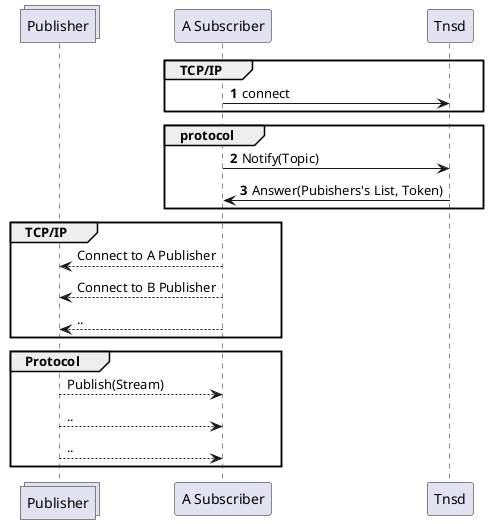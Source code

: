 @startuml
'https://plantuml.com/sequence-diagram

collections Publisher as Publisher

autonumber
group TCP/IP
    "A Subscriber" -> Tnsd : connect
end

group protocol
    "A Subscriber" -> Tnsd : Notify(Topic)
    "A Subscriber" <- Tnsd : Answer(Pubishers's List, Token)
end

autonumber stop
group TCP/IP
    "A Subscriber" --> Publisher : Connect to A Publisher
    "A Subscriber" --> Publisher : Connect to B Publisher
    "A Subscriber" --> Publisher : ..
end

autonumber stop
group Protocol
    "A Subscriber" <-- Publisher : Publish(Stream)
    "A Subscriber" <-- Publisher : ..
    "A Subscriber" <-- Publisher : ..
end
@enduml
